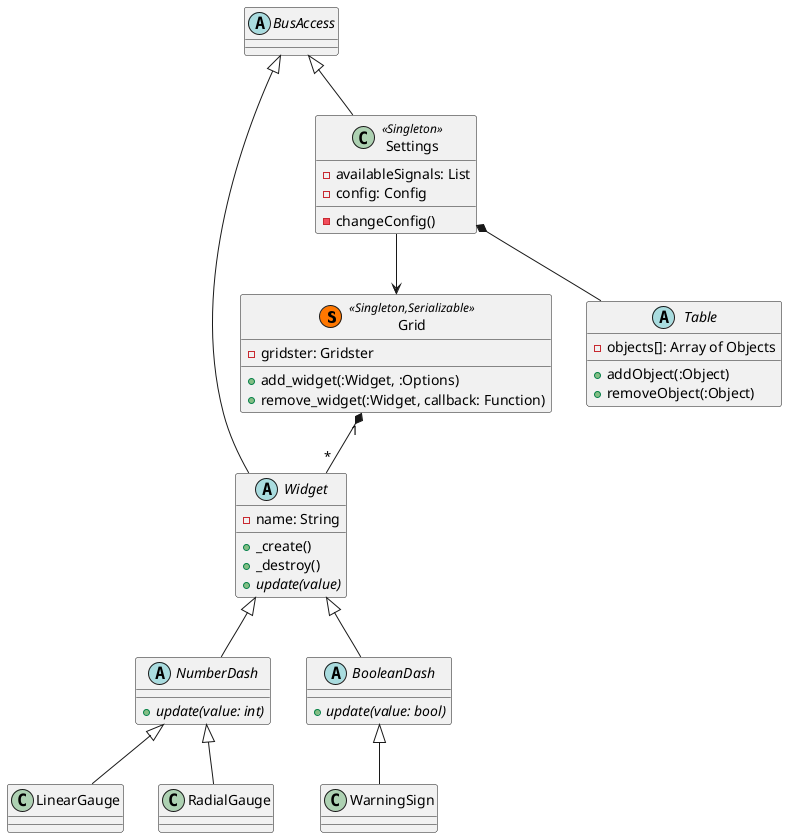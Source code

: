 @startuml


Grid "1"*--"*" Widget

abstract class BusAccess

abstract class Widget extends BusAccess{
    -name: String
    +_create()
    +_destroy()
    +{abstract} update(value)
}

abstract class NumberDash extends Widget{
    +{abstract} update(value: int)
}

abstract class BooleanDash extends Widget{
    +{abstract} update(value: bool)
}

class LinearGauge extends NumberDash{
}

class RadialGauge extends NumberDash{
}

class WarningSign extends BooleanDash{
}

class Grid << (S,#FF7700) Singleton,Serializable >> {
    +add_widget(:Widget, :Options)
    +remove_widget(:Widget, callback: Function)
	-gridster: Gridster
}

'-------------------------------------'

Settings *-- Table
Settings --> Grid

class Settings <<Singleton>> extends BusAccess{
	-availableSignals: List
	-config: Config
	-changeConfig()
}

abstract class Table {
    -objects[]: Array of Objects
    +addObject(:Object)
    +removeObject(:Object)
}


'-------------------------------------'



@enduml
